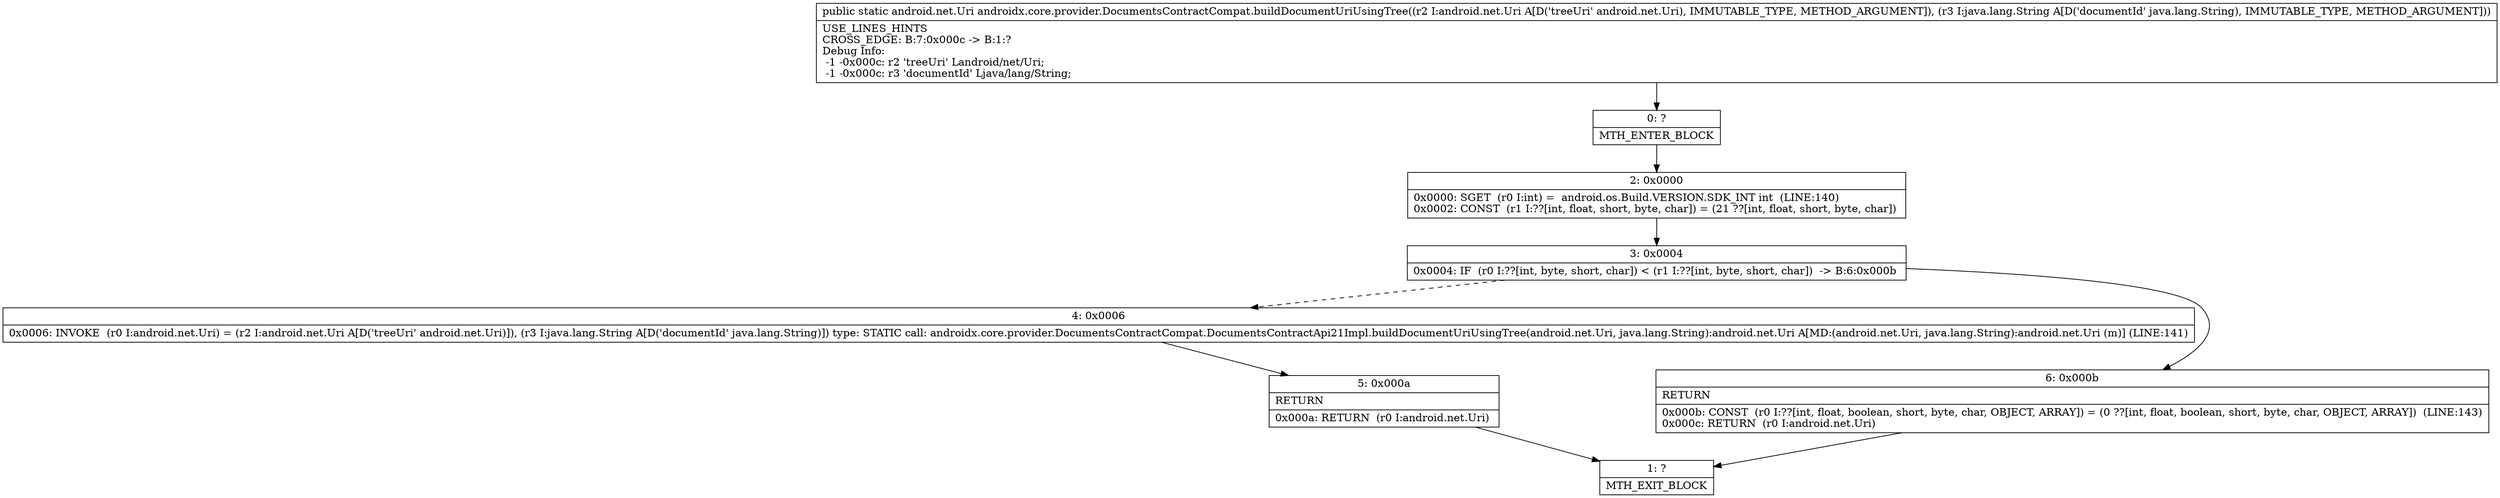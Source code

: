 digraph "CFG forandroidx.core.provider.DocumentsContractCompat.buildDocumentUriUsingTree(Landroid\/net\/Uri;Ljava\/lang\/String;)Landroid\/net\/Uri;" {
Node_0 [shape=record,label="{0\:\ ?|MTH_ENTER_BLOCK\l}"];
Node_2 [shape=record,label="{2\:\ 0x0000|0x0000: SGET  (r0 I:int) =  android.os.Build.VERSION.SDK_INT int  (LINE:140)\l0x0002: CONST  (r1 I:??[int, float, short, byte, char]) = (21 ??[int, float, short, byte, char]) \l}"];
Node_3 [shape=record,label="{3\:\ 0x0004|0x0004: IF  (r0 I:??[int, byte, short, char]) \< (r1 I:??[int, byte, short, char])  \-\> B:6:0x000b \l}"];
Node_4 [shape=record,label="{4\:\ 0x0006|0x0006: INVOKE  (r0 I:android.net.Uri) = (r2 I:android.net.Uri A[D('treeUri' android.net.Uri)]), (r3 I:java.lang.String A[D('documentId' java.lang.String)]) type: STATIC call: androidx.core.provider.DocumentsContractCompat.DocumentsContractApi21Impl.buildDocumentUriUsingTree(android.net.Uri, java.lang.String):android.net.Uri A[MD:(android.net.Uri, java.lang.String):android.net.Uri (m)] (LINE:141)\l}"];
Node_5 [shape=record,label="{5\:\ 0x000a|RETURN\l|0x000a: RETURN  (r0 I:android.net.Uri) \l}"];
Node_1 [shape=record,label="{1\:\ ?|MTH_EXIT_BLOCK\l}"];
Node_6 [shape=record,label="{6\:\ 0x000b|RETURN\l|0x000b: CONST  (r0 I:??[int, float, boolean, short, byte, char, OBJECT, ARRAY]) = (0 ??[int, float, boolean, short, byte, char, OBJECT, ARRAY])  (LINE:143)\l0x000c: RETURN  (r0 I:android.net.Uri) \l}"];
MethodNode[shape=record,label="{public static android.net.Uri androidx.core.provider.DocumentsContractCompat.buildDocumentUriUsingTree((r2 I:android.net.Uri A[D('treeUri' android.net.Uri), IMMUTABLE_TYPE, METHOD_ARGUMENT]), (r3 I:java.lang.String A[D('documentId' java.lang.String), IMMUTABLE_TYPE, METHOD_ARGUMENT]))  | USE_LINES_HINTS\lCROSS_EDGE: B:7:0x000c \-\> B:1:?\lDebug Info:\l  \-1 \-0x000c: r2 'treeUri' Landroid\/net\/Uri;\l  \-1 \-0x000c: r3 'documentId' Ljava\/lang\/String;\l}"];
MethodNode -> Node_0;Node_0 -> Node_2;
Node_2 -> Node_3;
Node_3 -> Node_4[style=dashed];
Node_3 -> Node_6;
Node_4 -> Node_5;
Node_5 -> Node_1;
Node_6 -> Node_1;
}

